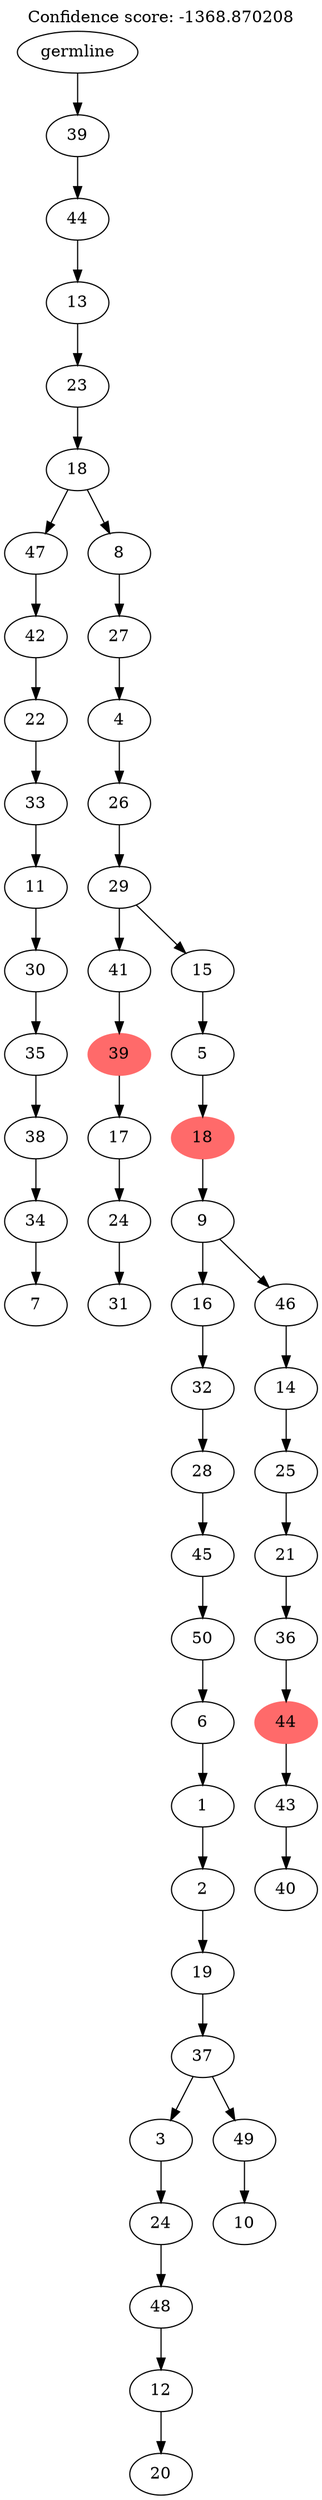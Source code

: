 digraph g {
	"53" -> "54";
	"54" [label="7"];
	"52" -> "53";
	"53" [label="34"];
	"51" -> "52";
	"52" [label="38"];
	"50" -> "51";
	"51" [label="35"];
	"49" -> "50";
	"50" [label="30"];
	"48" -> "49";
	"49" [label="11"];
	"47" -> "48";
	"48" [label="33"];
	"46" -> "47";
	"47" [label="22"];
	"45" -> "46";
	"46" [label="42"];
	"43" -> "44";
	"44" [label="31"];
	"42" -> "43";
	"43" [label="24"];
	"41" -> "42";
	"42" [label="17"];
	"40" -> "41";
	"41" [color=indianred1, style=filled, label="39"];
	"38" -> "39";
	"39" [label="20"];
	"37" -> "38";
	"38" [label="12"];
	"36" -> "37";
	"37" [label="48"];
	"35" -> "36";
	"36" [label="24"];
	"33" -> "34";
	"34" [label="10"];
	"32" -> "33";
	"33" [label="49"];
	"32" -> "35";
	"35" [label="3"];
	"31" -> "32";
	"32" [label="37"];
	"30" -> "31";
	"31" [label="19"];
	"29" -> "30";
	"30" [label="2"];
	"28" -> "29";
	"29" [label="1"];
	"27" -> "28";
	"28" [label="6"];
	"26" -> "27";
	"27" [label="50"];
	"25" -> "26";
	"26" [label="45"];
	"24" -> "25";
	"25" [label="28"];
	"23" -> "24";
	"24" [label="32"];
	"21" -> "22";
	"22" [label="40"];
	"20" -> "21";
	"21" [label="43"];
	"19" -> "20";
	"20" [color=indianred1, style=filled, label="44"];
	"18" -> "19";
	"19" [label="36"];
	"17" -> "18";
	"18" [label="21"];
	"16" -> "17";
	"17" [label="25"];
	"15" -> "16";
	"16" [label="14"];
	"14" -> "15";
	"15" [label="46"];
	"14" -> "23";
	"23" [label="16"];
	"13" -> "14";
	"14" [label="9"];
	"12" -> "13";
	"13" [color=indianred1, style=filled, label="18"];
	"11" -> "12";
	"12" [label="5"];
	"10" -> "11";
	"11" [label="15"];
	"10" -> "40";
	"40" [label="41"];
	"9" -> "10";
	"10" [label="29"];
	"8" -> "9";
	"9" [label="26"];
	"7" -> "8";
	"8" [label="4"];
	"6" -> "7";
	"7" [label="27"];
	"5" -> "6";
	"6" [label="8"];
	"5" -> "45";
	"45" [label="47"];
	"4" -> "5";
	"5" [label="18"];
	"3" -> "4";
	"4" [label="23"];
	"2" -> "3";
	"3" [label="13"];
	"1" -> "2";
	"2" [label="44"];
	"0" -> "1";
	"1" [label="39"];
	"0" [label="germline"];
	labelloc="t";
	label="Confidence score: -1368.870208";
}
